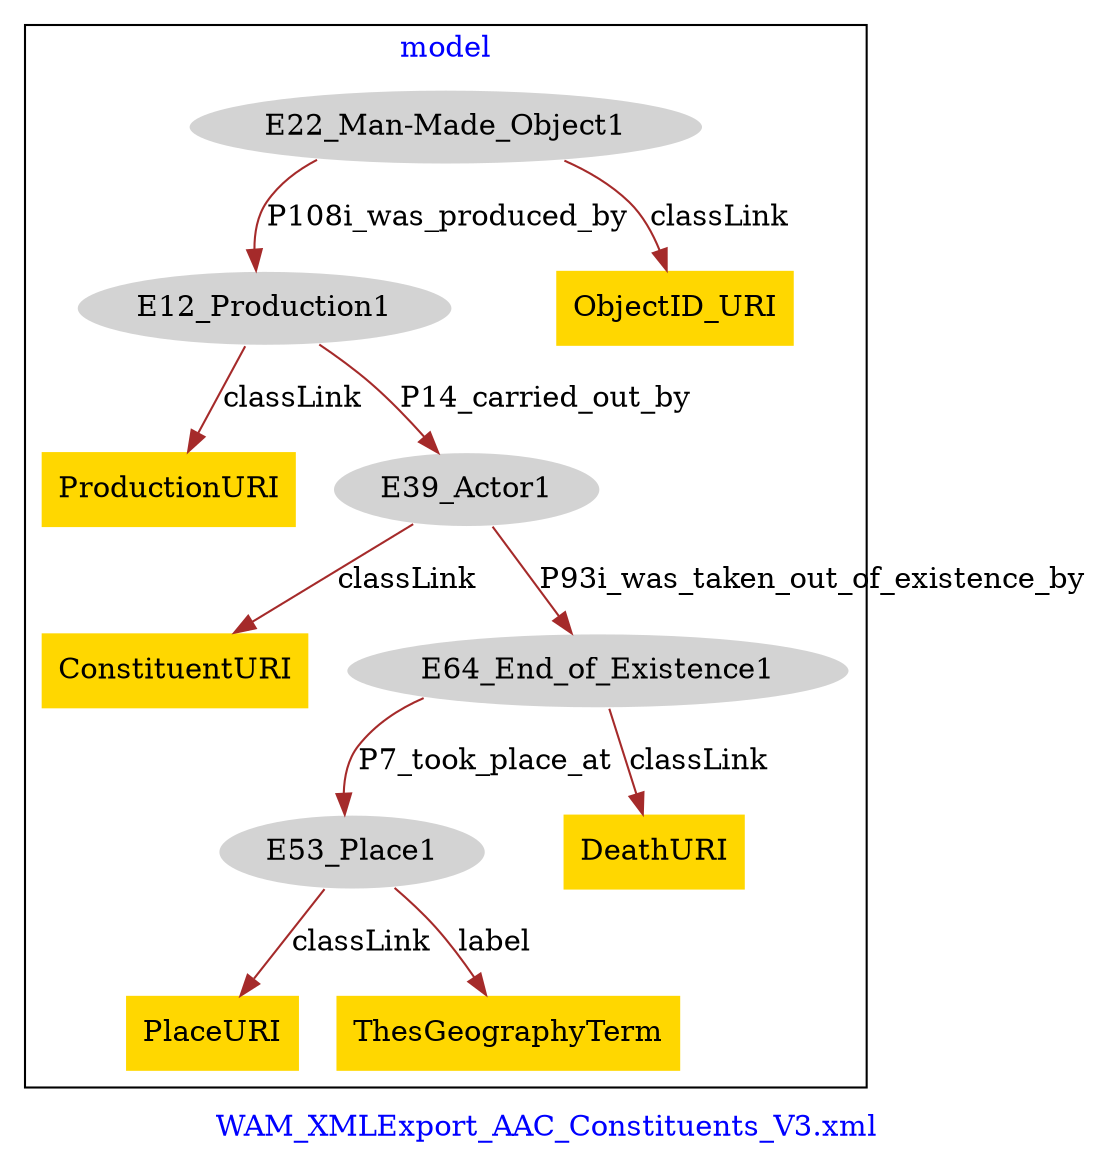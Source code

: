 digraph n0 {
fontcolor="blue"
remincross="true"
label="WAM_XMLExport_AAC_Constituents_V3.xml"
subgraph cluster {
label="model"
n2[style="filled",color="white",fillcolor="lightgray",label="E12_Production1"];
n3[shape="plaintext",style="filled",fillcolor="gold",label="ProductionURI"];
n4[style="filled",color="white",fillcolor="lightgray",label="E39_Actor1"];
n5[style="filled",color="white",fillcolor="lightgray",label="E22_Man-Made_Object1"];
n6[shape="plaintext",style="filled",fillcolor="gold",label="ObjectID_URI"];
n7[shape="plaintext",style="filled",fillcolor="gold",label="ConstituentURI"];
n8[style="filled",color="white",fillcolor="lightgray",label="E64_End_of_Existence1"];
n9[style="filled",color="white",fillcolor="lightgray",label="E53_Place1"];
n10[shape="plaintext",style="filled",fillcolor="gold",label="PlaceURI"];
n11[shape="plaintext",style="filled",fillcolor="gold",label="ThesGeographyTerm"];
n12[shape="plaintext",style="filled",fillcolor="gold",label="DeathURI"];
}
n2 -> n3[color="brown",fontcolor="black",label="classLink"]
n2 -> n4[color="brown",fontcolor="black",label="P14_carried_out_by"]
n5 -> n6[color="brown",fontcolor="black",label="classLink"]
n5 -> n2[color="brown",fontcolor="black",label="P108i_was_produced_by"]
n4 -> n7[color="brown",fontcolor="black",label="classLink"]
n4 -> n8[color="brown",fontcolor="black",label="P93i_was_taken_out_of_existence_by"]
n9 -> n10[color="brown",fontcolor="black",label="classLink"]
n9 -> n11[color="brown",fontcolor="black",label="label"]
n8 -> n12[color="brown",fontcolor="black",label="classLink"]
n8 -> n9[color="brown",fontcolor="black",label="P7_took_place_at"]
}
